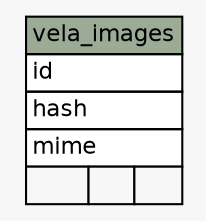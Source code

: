 // dot 2.40.1 on Linux 4.12.12-gentoo
// SchemaSpy rev 590
digraph "vela_images" {
  graph [
    rankdir="RL"
    bgcolor="#f7f7f7"
    nodesep="0.18"
    ranksep="0.46"
    fontname="Helvetica"
    fontsize="11"
  ];
  node [
    fontname="Helvetica"
    fontsize="11"
    shape="plaintext"
  ];
  edge [
    arrowsize="0.8"
  ];
  "vela_images" [
    label=<
    <TABLE BORDER="0" CELLBORDER="1" CELLSPACING="0" BGCOLOR="#ffffff">
      <TR><TD COLSPAN="3" BGCOLOR="#9bab96" ALIGN="CENTER">vela_images</TD></TR>
      <TR><TD PORT="id" COLSPAN="3" ALIGN="LEFT">id</TD></TR>
      <TR><TD PORT="hash" COLSPAN="3" ALIGN="LEFT">hash</TD></TR>
      <TR><TD PORT="mime" COLSPAN="3" ALIGN="LEFT">mime</TD></TR>
      <TR><TD ALIGN="LEFT" BGCOLOR="#f7f7f7">  </TD><TD ALIGN="RIGHT" BGCOLOR="#f7f7f7">  </TD><TD ALIGN="RIGHT" BGCOLOR="#f7f7f7">  </TD></TR>
    </TABLE>>
    URL="tables/vela_images.html"
    tooltip="vela_images"
  ];
}
